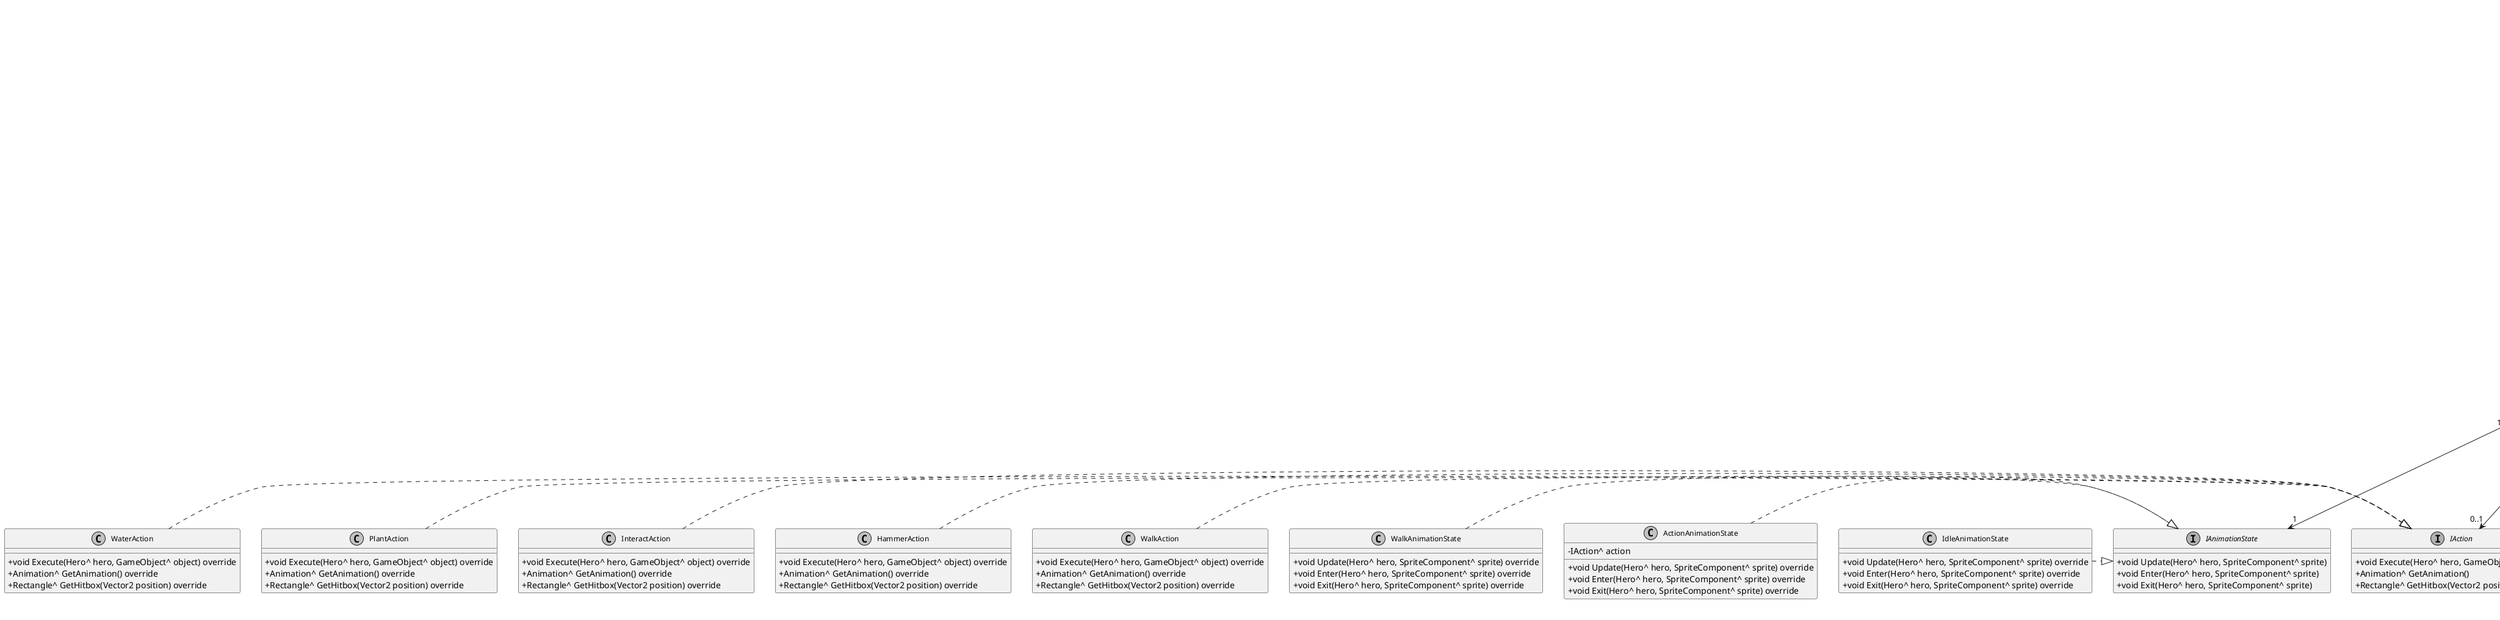 @startuml nose
' Estilo y configuración para un diagrama UML claro y profesional
skinparam monochrome true
skinparam classAttributeIconSize 0
skinparam classFontSize 12
skinparam packageStyle rectangle

' Componente base para entidades
abstract class Component {
  + void Update(float deltaTime)
  + void Initialize(GameObject^ owner)
}

' Clase base para entidades del juego
abstract class GameObject {
  -position: Vector2^
  -sprite: Sprite^
  -hitboxPosition: Vector2^
  -hitboxSize: Vector2^
  -hitboxOffset: Vector2^
  -blocksMovement: bool
  +GameObject(Vector2^, Sprite^, Vector2^, Vector2^, bool)
  +Position: Vector2^ {get, set}
  +SpriteRef: Sprite^ {get, set}
  +HitboxOffset: Vector2^ {get, set}
  +HitboxSize: Vector2^ {get, set}
  +BlocksMovement: bool {get, set}
  +getHitbox(): Rectangle
  +Draw(Graphics^)
  +DrawHitbox(Graphics^)
}


class MapObjectDefinition {
  +sprite: Sprite^
  +hitboxReduction: Vector2^
  +hitboxOffset: Vector2^
  +blocksMovement: bool
  +MapObjectDefinition(Sprite^, Vector2^, Vector2^, bool)
}

' Componente de Sprite y Animación
class Sprite {
  -spriteSheet: Bitmap^
  -frameSize: Vector2^
  -currentFrameIndex: Vector2^
  -totalFrameCount: Vector2^
  +Sprite(Bitmap^, Vector2^)
  +Sprite(Bitmap^)
  +SpriteSheet: Bitmap^ {get, set}
  +FrameSize: Vector2^ {get, set}
  +CurrentFrameIndex: Vector2^ {get, set}
  +TotalFrameCount: Vector2^ {get, set}
  +Update()

}


' Clase para animaciones

' Componente de entrada
class InputComponent {
  - Dictionary<Keys, IAction^>^ keyBindings
  - HashSet<Keys>^ pressedKeys
  + void HandleKeyDown(Keys key)
  + void HandleKeyUp(Keys key)
  + void Update(float deltaTime) override
  + void Initialize(GameObject^ owner) override
}

' Componente de movimiento
class MovementComponent {
  - float moveSpeed
  - int direction
  + void Move(Vector2 direction, Map^ map)
  + void Update(float deltaTime) override
  + int GetDirection()
}

' Componente de colisión
class CollisionComponent {
  - bool hasCollision
  - Rectangle^ currentHitbox
  + bool CheckCollision(Rectangle^ hitbox, Map^ map)
  + void SetHitbox(Rectangle^ hitbox)
  + Rectangle^ GetHitbox()
  + void Update(float deltaTime) override
}

' Interfaz para estados de animación
interface IAnimationState {
  + void Update(Hero^ hero, SpriteComponent^ sprite)
  + void Enter(Hero^ hero, SpriteComponent^ sprite)
  + void Exit(Hero^ hero, SpriteComponent^ sprite)
}

' Estados de animación del héroe
class IdleAnimationState {
  + void Update(Hero^ hero, SpriteComponent^ sprite) override
  + void Enter(Hero^ hero, SpriteComponent^ sprite) override
  + void Exit(Hero^ hero, SpriteComponent^ sprite) override
}

class WalkAnimationState {
  + void Update(Hero^ hero, SpriteComponent^ sprite) override
  + void Enter(Hero^ hero, SpriteComponent^ sprite) override
  + void Exit(Hero^ hero, SpriteComponent^ sprite) override
}

class ActionAnimationState {
  - IAction^ action
  + void Update(Hero^ hero, SpriteComponent^ sprite) override
  + void Enter(Hero^ hero, SpriteComponent^ sprite) override
  + void Exit(Hero^ hero, SpriteComponent^ sprite) override
}

' Clase para el héroe
class Hero {
  - int health
  - int lives
  - Inventory^ inventory
  - IAnimationState^ animationState
  - IAction^ currentAction
  + void Move(Vector2 direction)
  + void ExecuteAction(IAction^ action, GameObject^ target)
  + void Interact(MapObject^ object)
  + void TakeDamage(int amount)
  + void SetAnimationState(IAnimationState^ state)
}

' Clase para enemigos
class Enemy {
  - int health
  - float fireChance
  + void TakeDamage(int amount)
  + void GenerateFire(Map^ map)
}

' Clase para objetos del mapa
class MapObject {
  +MapObject()
  +MapObject(Vector2^, Sprite^, Vector2^, Vector2^, bool)
}

' Clases específicas de objetos del mapa
class Crop {
  -def: MapObjectDefinition^ {static, initonly}
  +Crop(Vector2^)
}

class LongTree {
  -def: MapObjectDefinition^ {static, initonly}
  +LongTree(Vector2^)
}

class Rocks {
  -def: MapObjectDefinition^ {static, initonly}
  +Rocks(Vector2^)
}

class SwordsBarrel {
  -def: MapObjectDefinition^ {static, initonly}
  +SwordsBarrel(Vector2^)
}

class WaterBucket {
  -def: MapObjectDefinition^ {static, initonly}
  +WaterBucket(Vector2^)
}

' Clase para el mapa
class Map {
  - List<MapObject^> objects
  - List<Fire^> fires
  + void AddObject(MapObject^ object)
  + void AddFire(Fire^ fire)
  + List<MapObject^> GetCollidableObjects()
  + bool CheckCollision(Rectangle^ hitbox)
  + void Update(float deltaTime)
}

' Clase para el fuego
class Fire {
  - float duration
  + void Update(float deltaTime)
  + void Burn(Tree^ tree)
}

' Clase para el inventario
class Inventory {
  - List<IItem^> items
  + void AddItem(IItem^ item)
  + void RemoveItem(IItem^ item)
  + List<IItem^> GetItems()
}

' Interfaz para ítems
interface IItem {
  + void Use(Hero^ hero)
}

' Clases para ítems específicos
class Seed {
  - SeedType type
  + void Use(Hero^ hero) override
}

class Water {
  + void Use(Hero^ hero) override
}

' Interfaz para acciones del héroe
interface IAction {
  + void Execute(Hero^ hero, GameObject^ object)
  + Animation^ GetAnimation()
  + Rectangle^ GetHitbox(Vector2 position)
}

' Clases para acciones específicas
class WalkAction {
  + void Execute(Hero^ hero, GameObject^ object) override
  + Animation^ GetAnimation() override
  + Rectangle^ GetHitbox(Vector2 position) override
}


class HammerAction {
  + void Execute(Hero^ hero, GameObject^ object) override
  + Animation^ GetAnimation() override
  + Rectangle^ GetHitbox(Vector2 position) override
}


class WaterAction {
  + void Execute(Hero^ hero, GameObject^ object) override
  + Animation^ GetAnimation() override
  + Rectangle^ GetHitbox(Vector2 position) override
}

class PlantAction {
  + void Execute(Hero^ hero, GameObject^ object) override
  + Animation^ GetAnimation() override
  + Rectangle^ GetHitbox(Vector2 position) override
}


class InteractAction {
  + void Execute(Hero^ hero, GameObject^ object) override
  + Animation^ GetAnimation() override
  + Rectangle^ GetHitbox(Vector2 position) override
}


' Clase Singleton para el gestor del juego
class GameManager {
  - static GameManager^ instance
  - Hero^ hero
  - List<Enemy^> enemies
  - Map^ map
  - GameState state
  + static GameManager^ GetInstance()
  + void Update(float deltaTime)
  + void Render(Graphics^ g)
  + void CheckWinCondition()
  + void ResetGame()
  + void PauseGame()
  + void SetState(GameState newState)
  + void HandleKeyDown(Keys key)
  + void HandleKeyUp(Keys key)
}

class EnemyFactory {
  + Enemy^ CreateEnemy(Vector2 position, Bitmap^ spriteSheet)
}

interface IGameObserver {
  + void OnNotify(GameEvent event, GameObject^ source)
}

class FireObserver {
  + void OnNotify(GameEvent event, GameObject^ source) override
}

enum SeedType {
  Wheat
  Corn
  Apple
}

enum GameEvent {
  EnemyKilled
  FireStarted
  CropGrown
  TreeBurned
  WaterCollected
  SeedPlanted
}

enum mapObjectType {
  Well
  LongTree
  Crop
  WaterBucket
  Rocks
  SwordsBarrel
}

enum GameState {
  Playing
  Paused
  GameOver
  Victory
}

IdleAnimationState .|> IAnimationState
CollisionComponent -|> Component
MovementComponent -|> Component
InputComponent -|> Component
GameObject "1" *--> "0..*" Component
GameObject <|-- MapObject
MapObject <|-- Crop
MapObject <|-- LongTree
MapObject <|-- Rocks
MapObject <|-- SwordsBarrel
MapObject <|-- WaterBucket
MapObjectDefinition ||--o Crop
MapObjectDefinition ||--o LongTree
MapObjectDefinition ||--o Rocks
MapObjectDefinition ||--o SwordsBarrel
MapObjectDefinition ||--o WaterBucket
FireObserver .|> IGameObserver
GameManager "1" *--> "1" Hero
GameManager "1" *--> "0..*" Enemy
GameManager "1" *--> "1" Map
WalkAnimationState .|> IAnimationState
ActionAnimationState .|> IAnimationState
Hero -|> GameObject
Hero "1" *--> "1" Inventory
Hero "1" --> "1" IAnimationState
Hero "1" --> "0..1" IAction
Enemy -|> GameObject
MapObject -|> GameObject
MapObject "0..*" --* "1" Map
Fire "0..*" --* "1" Map
Fire -|> GameObject
Seed .|> IItem
Water .|> IItem
WaterAction .|> IAction
PlantAction .|> IAction
InteractAction .|> IAction
HammerAction .|> IAction
WalkAction .|> IAction

@enduml